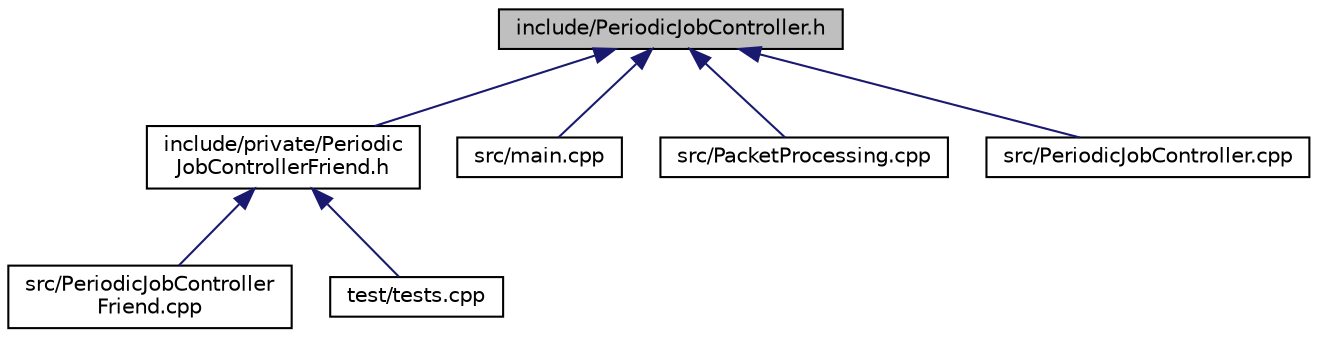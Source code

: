 digraph "include/PeriodicJobController.h"
{
 // LATEX_PDF_SIZE
  edge [fontname="Helvetica",fontsize="10",labelfontname="Helvetica",labelfontsize="10"];
  node [fontname="Helvetica",fontsize="10",shape=record];
  Node1 [label="include/PeriodicJobController.h",height=0.2,width=0.4,color="black", fillcolor="grey75", style="filled", fontcolor="black",tooltip="This file contains the class declaration for an implementor class of IPeriodicJobController declared ..."];
  Node1 -> Node2 [dir="back",color="midnightblue",fontsize="10",style="solid",fontname="Helvetica"];
  Node2 [label="include/private/Periodic\lJobControllerFriend.h",height=0.2,width=0.4,color="black", fillcolor="white", style="filled",URL="$_periodic_job_controller_friend_8h.html",tooltip="This file contains the friend class for the PeriodicJobController."];
  Node2 -> Node3 [dir="back",color="midnightblue",fontsize="10",style="solid",fontname="Helvetica"];
  Node3 [label="src/PeriodicJobController\lFriend.cpp",height=0.2,width=0.4,color="black", fillcolor="white", style="filled",URL="$_periodic_job_controller_friend_8cpp.html",tooltip="This file contains the implementations of the methods declared in PeriodicJobControllerFriend...."];
  Node2 -> Node4 [dir="back",color="midnightblue",fontsize="10",style="solid",fontname="Helvetica"];
  Node4 [label="test/tests.cpp",height=0.2,width=0.4,color="black", fillcolor="white", style="filled",URL="$tests_8cpp.html",tooltip="This file contains the BOOST tests to test the methods/functions and behavior of the codes defined in..."];
  Node1 -> Node5 [dir="back",color="midnightblue",fontsize="10",style="solid",fontname="Helvetica"];
  Node5 [label="src/main.cpp",height=0.2,width=0.4,color="black", fillcolor="white", style="filled",URL="$main_8cpp.html",tooltip="The driver code to fire up a PcapPacketQueueWriter to fill PcapPacketQueue and fire up some threads t..."];
  Node1 -> Node6 [dir="back",color="midnightblue",fontsize="10",style="solid",fontname="Helvetica"];
  Node6 [label="src/PacketProcessing.cpp",height=0.2,width=0.4,color="black", fillcolor="white", style="filled",URL="$_packet_processing_8cpp.html",tooltip="This file contains the implementations of the free functions declared in PacketProcessing...."];
  Node1 -> Node7 [dir="back",color="midnightblue",fontsize="10",style="solid",fontname="Helvetica"];
  Node7 [label="src/PeriodicJobController.cpp",height=0.2,width=0.4,color="black", fillcolor="white", style="filled",URL="$_periodic_job_controller_8cpp.html",tooltip="This file contains the implementations of the methods declared in PeriodicJobController...."];
}
